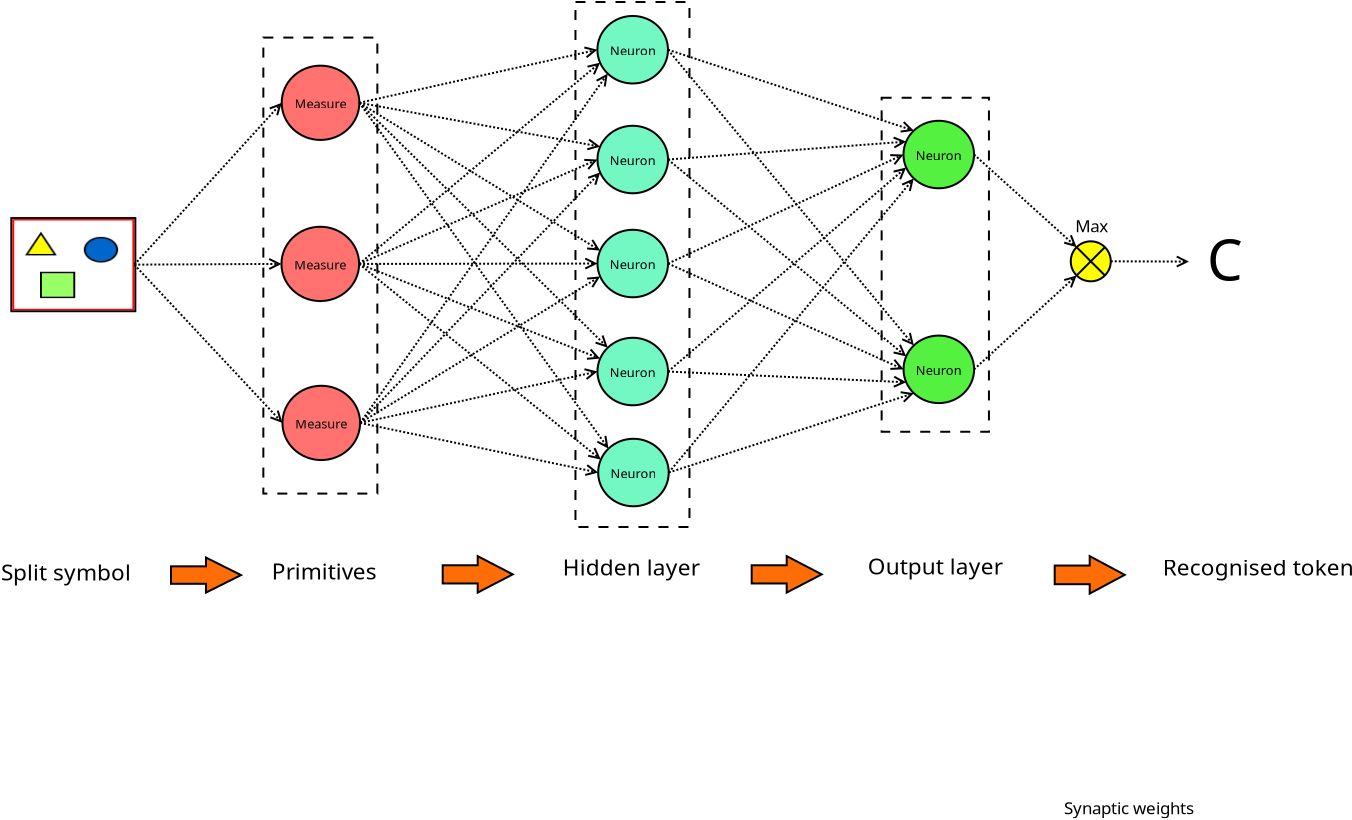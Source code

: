 <?xml version="1.0" encoding="UTF-8"?>
<dia:diagram xmlns:dia="http://www.lysator.liu.se/~alla/dia/">
  <dia:layer name="Arrière-plan" visible="true" active="true">
    <dia:object type="Flowchart - Ellipse" version="0" id="O0">
      <dia:attribute name="obj_pos">
        <dia:point val="27.232,2.71"/>
      </dia:attribute>
      <dia:attribute name="obj_bb">
        <dia:rectangle val="27.182,2.66;30.811,6.137"/>
      </dia:attribute>
      <dia:attribute name="elem_corner">
        <dia:point val="27.232,2.71"/>
      </dia:attribute>
      <dia:attribute name="elem_width">
        <dia:real val="3.529"/>
      </dia:attribute>
      <dia:attribute name="elem_height">
        <dia:real val="3.377"/>
      </dia:attribute>
      <dia:attribute name="border_width">
        <dia:real val="0.1"/>
      </dia:attribute>
      <dia:attribute name="inner_color">
        <dia:color val="#73f8c3"/>
      </dia:attribute>
      <dia:attribute name="show_background">
        <dia:boolean val="true"/>
      </dia:attribute>
      <dia:attribute name="padding">
        <dia:real val="0.354"/>
      </dia:attribute>
      <dia:attribute name="text">
        <dia:composite type="text">
          <dia:attribute name="string">
            <dia:string>#Neuron#</dia:string>
          </dia:attribute>
          <dia:attribute name="font">
            <dia:font family="sans" style="0" name="Helvetica"/>
          </dia:attribute>
          <dia:attribute name="height">
            <dia:real val="0.8"/>
          </dia:attribute>
          <dia:attribute name="pos">
            <dia:point val="28.997,4.593"/>
          </dia:attribute>
          <dia:attribute name="color">
            <dia:color val="#000000"/>
          </dia:attribute>
          <dia:attribute name="alignment">
            <dia:enum val="1"/>
          </dia:attribute>
        </dia:composite>
      </dia:attribute>
    </dia:object>
    <dia:object type="Flowchart - Ellipse" version="0" id="O1">
      <dia:attribute name="obj_pos">
        <dia:point val="11.447,5.194"/>
      </dia:attribute>
      <dia:attribute name="obj_bb">
        <dia:rectangle val="11.397,5.144;15.379,8.959"/>
      </dia:attribute>
      <dia:attribute name="elem_corner">
        <dia:point val="11.447,5.194"/>
      </dia:attribute>
      <dia:attribute name="elem_width">
        <dia:real val="3.882"/>
      </dia:attribute>
      <dia:attribute name="elem_height">
        <dia:real val="3.715"/>
      </dia:attribute>
      <dia:attribute name="border_width">
        <dia:real val="0.1"/>
      </dia:attribute>
      <dia:attribute name="inner_color">
        <dia:color val="#ff7270"/>
      </dia:attribute>
      <dia:attribute name="show_background">
        <dia:boolean val="true"/>
      </dia:attribute>
      <dia:attribute name="padding">
        <dia:real val="0.354"/>
      </dia:attribute>
      <dia:attribute name="text">
        <dia:composite type="text">
          <dia:attribute name="string">
            <dia:string>#Measure#</dia:string>
          </dia:attribute>
          <dia:attribute name="font">
            <dia:font family="sans" style="0" name="Helvetica"/>
          </dia:attribute>
          <dia:attribute name="height">
            <dia:real val="0.8"/>
          </dia:attribute>
          <dia:attribute name="pos">
            <dia:point val="13.388,7.247"/>
          </dia:attribute>
          <dia:attribute name="color">
            <dia:color val="#000000"/>
          </dia:attribute>
          <dia:attribute name="alignment">
            <dia:enum val="1"/>
          </dia:attribute>
        </dia:composite>
      </dia:attribute>
    </dia:object>
    <dia:object type="Flowchart - Ellipse" version="0" id="O2">
      <dia:attribute name="obj_pos">
        <dia:point val="27.235,8.2"/>
      </dia:attribute>
      <dia:attribute name="obj_bb">
        <dia:rectangle val="27.185,8.15;30.814,11.627"/>
      </dia:attribute>
      <dia:attribute name="elem_corner">
        <dia:point val="27.235,8.2"/>
      </dia:attribute>
      <dia:attribute name="elem_width">
        <dia:real val="3.529"/>
      </dia:attribute>
      <dia:attribute name="elem_height">
        <dia:real val="3.377"/>
      </dia:attribute>
      <dia:attribute name="border_width">
        <dia:real val="0.1"/>
      </dia:attribute>
      <dia:attribute name="inner_color">
        <dia:color val="#73f8c3"/>
      </dia:attribute>
      <dia:attribute name="show_background">
        <dia:boolean val="true"/>
      </dia:attribute>
      <dia:attribute name="padding">
        <dia:real val="0.354"/>
      </dia:attribute>
      <dia:attribute name="text">
        <dia:composite type="text">
          <dia:attribute name="string">
            <dia:string>#Neuron#</dia:string>
          </dia:attribute>
          <dia:attribute name="font">
            <dia:font family="sans" style="0" name="Helvetica"/>
          </dia:attribute>
          <dia:attribute name="height">
            <dia:real val="0.8"/>
          </dia:attribute>
          <dia:attribute name="pos">
            <dia:point val="28.999,10.084"/>
          </dia:attribute>
          <dia:attribute name="color">
            <dia:color val="#000000"/>
          </dia:attribute>
          <dia:attribute name="alignment">
            <dia:enum val="1"/>
          </dia:attribute>
        </dia:composite>
      </dia:attribute>
    </dia:object>
    <dia:object type="Flowchart - Ellipse" version="0" id="O3">
      <dia:attribute name="obj_pos">
        <dia:point val="27.27,23.85"/>
      </dia:attribute>
      <dia:attribute name="obj_bb">
        <dia:rectangle val="27.22,23.8;30.849,27.277"/>
      </dia:attribute>
      <dia:attribute name="elem_corner">
        <dia:point val="27.27,23.85"/>
      </dia:attribute>
      <dia:attribute name="elem_width">
        <dia:real val="3.529"/>
      </dia:attribute>
      <dia:attribute name="elem_height">
        <dia:real val="3.377"/>
      </dia:attribute>
      <dia:attribute name="border_width">
        <dia:real val="0.1"/>
      </dia:attribute>
      <dia:attribute name="inner_color">
        <dia:color val="#73f8c3"/>
      </dia:attribute>
      <dia:attribute name="show_background">
        <dia:boolean val="true"/>
      </dia:attribute>
      <dia:attribute name="padding">
        <dia:real val="0.354"/>
      </dia:attribute>
      <dia:attribute name="text">
        <dia:composite type="text">
          <dia:attribute name="string">
            <dia:string>#Neuron#</dia:string>
          </dia:attribute>
          <dia:attribute name="font">
            <dia:font family="sans" style="0" name="Helvetica"/>
          </dia:attribute>
          <dia:attribute name="height">
            <dia:real val="0.8"/>
          </dia:attribute>
          <dia:attribute name="pos">
            <dia:point val="29.034,25.734"/>
          </dia:attribute>
          <dia:attribute name="color">
            <dia:color val="#000000"/>
          </dia:attribute>
          <dia:attribute name="alignment">
            <dia:enum val="1"/>
          </dia:attribute>
        </dia:composite>
      </dia:attribute>
    </dia:object>
    <dia:object type="Flowchart - Ellipse" version="0" id="O4">
      <dia:attribute name="obj_pos">
        <dia:point val="11.485,21.2"/>
      </dia:attribute>
      <dia:attribute name="obj_bb">
        <dia:rectangle val="11.435,21.15;15.417,24.965"/>
      </dia:attribute>
      <dia:attribute name="elem_corner">
        <dia:point val="11.485,21.2"/>
      </dia:attribute>
      <dia:attribute name="elem_width">
        <dia:real val="3.882"/>
      </dia:attribute>
      <dia:attribute name="elem_height">
        <dia:real val="3.715"/>
      </dia:attribute>
      <dia:attribute name="border_width">
        <dia:real val="0.1"/>
      </dia:attribute>
      <dia:attribute name="inner_color">
        <dia:color val="#ff7270"/>
      </dia:attribute>
      <dia:attribute name="show_background">
        <dia:boolean val="true"/>
      </dia:attribute>
      <dia:attribute name="padding">
        <dia:real val="0.354"/>
      </dia:attribute>
      <dia:attribute name="text">
        <dia:composite type="text">
          <dia:attribute name="string">
            <dia:string>#Measure#</dia:string>
          </dia:attribute>
          <dia:attribute name="font">
            <dia:font family="sans" style="0" name="Helvetica"/>
          </dia:attribute>
          <dia:attribute name="height">
            <dia:real val="0.8"/>
          </dia:attribute>
          <dia:attribute name="pos">
            <dia:point val="13.426,23.253"/>
          </dia:attribute>
          <dia:attribute name="color">
            <dia:color val="#000000"/>
          </dia:attribute>
          <dia:attribute name="alignment">
            <dia:enum val="1"/>
          </dia:attribute>
        </dia:composite>
      </dia:attribute>
    </dia:object>
    <dia:object type="Flowchart - Ellipse" version="0" id="O5">
      <dia:attribute name="obj_pos">
        <dia:point val="27.235,13.4"/>
      </dia:attribute>
      <dia:attribute name="obj_bb">
        <dia:rectangle val="27.185,13.35;30.814,16.827"/>
      </dia:attribute>
      <dia:attribute name="elem_corner">
        <dia:point val="27.235,13.4"/>
      </dia:attribute>
      <dia:attribute name="elem_width">
        <dia:real val="3.529"/>
      </dia:attribute>
      <dia:attribute name="elem_height">
        <dia:real val="3.377"/>
      </dia:attribute>
      <dia:attribute name="border_width">
        <dia:real val="0.1"/>
      </dia:attribute>
      <dia:attribute name="inner_color">
        <dia:color val="#73f8c3"/>
      </dia:attribute>
      <dia:attribute name="show_background">
        <dia:boolean val="true"/>
      </dia:attribute>
      <dia:attribute name="padding">
        <dia:real val="0.354"/>
      </dia:attribute>
      <dia:attribute name="text">
        <dia:composite type="text">
          <dia:attribute name="string">
            <dia:string>#Neuron#</dia:string>
          </dia:attribute>
          <dia:attribute name="font">
            <dia:font family="sans" style="0" name="Helvetica"/>
          </dia:attribute>
          <dia:attribute name="height">
            <dia:real val="0.8"/>
          </dia:attribute>
          <dia:attribute name="pos">
            <dia:point val="28.999,15.284"/>
          </dia:attribute>
          <dia:attribute name="color">
            <dia:color val="#000000"/>
          </dia:attribute>
          <dia:attribute name="alignment">
            <dia:enum val="1"/>
          </dia:attribute>
        </dia:composite>
      </dia:attribute>
    </dia:object>
    <dia:object type="Flowchart - Ellipse" version="0" id="O6">
      <dia:attribute name="obj_pos">
        <dia:point val="27.235,18.8"/>
      </dia:attribute>
      <dia:attribute name="obj_bb">
        <dia:rectangle val="27.185,18.75;30.814,22.227"/>
      </dia:attribute>
      <dia:attribute name="elem_corner">
        <dia:point val="27.235,18.8"/>
      </dia:attribute>
      <dia:attribute name="elem_width">
        <dia:real val="3.529"/>
      </dia:attribute>
      <dia:attribute name="elem_height">
        <dia:real val="3.377"/>
      </dia:attribute>
      <dia:attribute name="border_width">
        <dia:real val="0.1"/>
      </dia:attribute>
      <dia:attribute name="inner_color">
        <dia:color val="#73f8c3"/>
      </dia:attribute>
      <dia:attribute name="show_background">
        <dia:boolean val="true"/>
      </dia:attribute>
      <dia:attribute name="padding">
        <dia:real val="0.354"/>
      </dia:attribute>
      <dia:attribute name="text">
        <dia:composite type="text">
          <dia:attribute name="string">
            <dia:string>#Neuron#</dia:string>
          </dia:attribute>
          <dia:attribute name="font">
            <dia:font family="sans" style="0" name="Helvetica"/>
          </dia:attribute>
          <dia:attribute name="height">
            <dia:real val="0.8"/>
          </dia:attribute>
          <dia:attribute name="pos">
            <dia:point val="28.999,20.684"/>
          </dia:attribute>
          <dia:attribute name="color">
            <dia:color val="#000000"/>
          </dia:attribute>
          <dia:attribute name="alignment">
            <dia:enum val="1"/>
          </dia:attribute>
        </dia:composite>
      </dia:attribute>
    </dia:object>
    <dia:object type="Flowchart - Ellipse" version="0" id="O7">
      <dia:attribute name="obj_pos">
        <dia:point val="11.435,13.25"/>
      </dia:attribute>
      <dia:attribute name="obj_bb">
        <dia:rectangle val="11.385,13.2;15.367,17.015"/>
      </dia:attribute>
      <dia:attribute name="elem_corner">
        <dia:point val="11.435,13.25"/>
      </dia:attribute>
      <dia:attribute name="elem_width">
        <dia:real val="3.882"/>
      </dia:attribute>
      <dia:attribute name="elem_height">
        <dia:real val="3.715"/>
      </dia:attribute>
      <dia:attribute name="border_width">
        <dia:real val="0.1"/>
      </dia:attribute>
      <dia:attribute name="inner_color">
        <dia:color val="#ff7270"/>
      </dia:attribute>
      <dia:attribute name="show_background">
        <dia:boolean val="true"/>
      </dia:attribute>
      <dia:attribute name="padding">
        <dia:real val="0.354"/>
      </dia:attribute>
      <dia:attribute name="text">
        <dia:composite type="text">
          <dia:attribute name="string">
            <dia:string>#Measure#</dia:string>
          </dia:attribute>
          <dia:attribute name="font">
            <dia:font family="sans" style="0" name="Helvetica"/>
          </dia:attribute>
          <dia:attribute name="height">
            <dia:real val="0.8"/>
          </dia:attribute>
          <dia:attribute name="pos">
            <dia:point val="13.376,15.303"/>
          </dia:attribute>
          <dia:attribute name="color">
            <dia:color val="#000000"/>
          </dia:attribute>
          <dia:attribute name="alignment">
            <dia:enum val="1"/>
          </dia:attribute>
        </dia:composite>
      </dia:attribute>
    </dia:object>
    <dia:object type="Flowchart - Ellipse" version="0" id="O8">
      <dia:attribute name="obj_pos">
        <dia:point val="42.535,7.95"/>
      </dia:attribute>
      <dia:attribute name="obj_bb">
        <dia:rectangle val="42.485,7.9;46.114,11.377"/>
      </dia:attribute>
      <dia:attribute name="elem_corner">
        <dia:point val="42.535,7.95"/>
      </dia:attribute>
      <dia:attribute name="elem_width">
        <dia:real val="3.529"/>
      </dia:attribute>
      <dia:attribute name="elem_height">
        <dia:real val="3.377"/>
      </dia:attribute>
      <dia:attribute name="border_width">
        <dia:real val="0.1"/>
      </dia:attribute>
      <dia:attribute name="inner_color">
        <dia:color val="#54f140"/>
      </dia:attribute>
      <dia:attribute name="show_background">
        <dia:boolean val="true"/>
      </dia:attribute>
      <dia:attribute name="padding">
        <dia:real val="0.354"/>
      </dia:attribute>
      <dia:attribute name="text">
        <dia:composite type="text">
          <dia:attribute name="string">
            <dia:string>#Neuron#</dia:string>
          </dia:attribute>
          <dia:attribute name="font">
            <dia:font family="sans" style="0" name="Helvetica"/>
          </dia:attribute>
          <dia:attribute name="height">
            <dia:real val="0.8"/>
          </dia:attribute>
          <dia:attribute name="pos">
            <dia:point val="44.299,9.834"/>
          </dia:attribute>
          <dia:attribute name="color">
            <dia:color val="#000000"/>
          </dia:attribute>
          <dia:attribute name="alignment">
            <dia:enum val="1"/>
          </dia:attribute>
        </dia:composite>
      </dia:attribute>
    </dia:object>
    <dia:object type="Flowchart - Ellipse" version="0" id="O9">
      <dia:attribute name="obj_pos">
        <dia:point val="42.538,18.69"/>
      </dia:attribute>
      <dia:attribute name="obj_bb">
        <dia:rectangle val="42.488,18.64;46.117,22.117"/>
      </dia:attribute>
      <dia:attribute name="elem_corner">
        <dia:point val="42.538,18.69"/>
      </dia:attribute>
      <dia:attribute name="elem_width">
        <dia:real val="3.529"/>
      </dia:attribute>
      <dia:attribute name="elem_height">
        <dia:real val="3.377"/>
      </dia:attribute>
      <dia:attribute name="border_width">
        <dia:real val="0.1"/>
      </dia:attribute>
      <dia:attribute name="inner_color">
        <dia:color val="#54f140"/>
      </dia:attribute>
      <dia:attribute name="show_background">
        <dia:boolean val="true"/>
      </dia:attribute>
      <dia:attribute name="padding">
        <dia:real val="0.354"/>
      </dia:attribute>
      <dia:attribute name="text">
        <dia:composite type="text">
          <dia:attribute name="string">
            <dia:string>#Neuron#</dia:string>
          </dia:attribute>
          <dia:attribute name="font">
            <dia:font family="sans" style="0" name="Helvetica"/>
          </dia:attribute>
          <dia:attribute name="height">
            <dia:real val="0.8"/>
          </dia:attribute>
          <dia:attribute name="pos">
            <dia:point val="44.302,20.574"/>
          </dia:attribute>
          <dia:attribute name="color">
            <dia:color val="#000000"/>
          </dia:attribute>
          <dia:attribute name="alignment">
            <dia:enum val="1"/>
          </dia:attribute>
        </dia:composite>
      </dia:attribute>
    </dia:object>
    <dia:object type="Standard - Box" version="0" id="O10">
      <dia:attribute name="obj_pos">
        <dia:point val="10.529,3.791"/>
      </dia:attribute>
      <dia:attribute name="obj_bb">
        <dia:rectangle val="10.479,3.741;16.279,26.641"/>
      </dia:attribute>
      <dia:attribute name="elem_corner">
        <dia:point val="10.529,3.791"/>
      </dia:attribute>
      <dia:attribute name="elem_width">
        <dia:real val="5.7"/>
      </dia:attribute>
      <dia:attribute name="elem_height">
        <dia:real val="22.8"/>
      </dia:attribute>
      <dia:attribute name="border_width">
        <dia:real val="0.1"/>
      </dia:attribute>
      <dia:attribute name="show_background">
        <dia:boolean val="false"/>
      </dia:attribute>
      <dia:attribute name="line_style">
        <dia:enum val="1"/>
      </dia:attribute>
      <dia:attribute name="dashlength">
        <dia:real val="0.5"/>
      </dia:attribute>
    </dia:object>
    <dia:object type="Standard - Box" version="0" id="O11">
      <dia:attribute name="obj_pos">
        <dia:point val="26.135,2.012"/>
      </dia:attribute>
      <dia:attribute name="obj_bb">
        <dia:rectangle val="26.085,1.962;31.885,28.312"/>
      </dia:attribute>
      <dia:attribute name="elem_corner">
        <dia:point val="26.135,2.012"/>
      </dia:attribute>
      <dia:attribute name="elem_width">
        <dia:real val="5.7"/>
      </dia:attribute>
      <dia:attribute name="elem_height">
        <dia:real val="26.25"/>
      </dia:attribute>
      <dia:attribute name="border_width">
        <dia:real val="0.1"/>
      </dia:attribute>
      <dia:attribute name="show_background">
        <dia:boolean val="false"/>
      </dia:attribute>
      <dia:attribute name="line_style">
        <dia:enum val="1"/>
      </dia:attribute>
      <dia:attribute name="dashlength">
        <dia:real val="0.5"/>
      </dia:attribute>
    </dia:object>
    <dia:object type="Standard - Box" version="0" id="O12">
      <dia:attribute name="obj_pos">
        <dia:point val="41.444,6.8"/>
      </dia:attribute>
      <dia:attribute name="obj_bb">
        <dia:rectangle val="41.394,6.75;46.859,23.55"/>
      </dia:attribute>
      <dia:attribute name="elem_corner">
        <dia:point val="41.444,6.8"/>
      </dia:attribute>
      <dia:attribute name="elem_width">
        <dia:real val="5.365"/>
      </dia:attribute>
      <dia:attribute name="elem_height">
        <dia:real val="16.7"/>
      </dia:attribute>
      <dia:attribute name="border_width">
        <dia:real val="0.1"/>
      </dia:attribute>
      <dia:attribute name="show_background">
        <dia:boolean val="false"/>
      </dia:attribute>
      <dia:attribute name="line_style">
        <dia:enum val="1"/>
      </dia:attribute>
      <dia:attribute name="dashlength">
        <dia:real val="0.5"/>
      </dia:attribute>
    </dia:object>
    <dia:object type="Standard - Image" version="0" id="O13">
      <dia:attribute name="obj_pos">
        <dia:point val="-2.021,12.866"/>
      </dia:attribute>
      <dia:attribute name="obj_bb">
        <dia:rectangle val="-2.071,12.816;4.129,17.473"/>
      </dia:attribute>
      <dia:attribute name="elem_corner">
        <dia:point val="-2.021,12.866"/>
      </dia:attribute>
      <dia:attribute name="elem_width">
        <dia:real val="6.1"/>
      </dia:attribute>
      <dia:attribute name="elem_height">
        <dia:real val="4.557"/>
      </dia:attribute>
      <dia:attribute name="draw_border">
        <dia:boolean val="true"/>
      </dia:attribute>
      <dia:attribute name="keep_aspect">
        <dia:boolean val="true"/>
      </dia:attribute>
      <dia:attribute name="file">
        <dia:string>#/home/merlet/Travail/Programmation/Projets Ensimag/GeneTeX/documentation/c_binar.png#</dia:string>
      </dia:attribute>
    </dia:object>
    <dia:object type="Standard - Line" version="0" id="O14">
      <dia:attribute name="obj_pos">
        <dia:point val="4.079,15.144"/>
      </dia:attribute>
      <dia:attribute name="obj_bb">
        <dia:rectangle val="4.009,6.969;11.523,15.215"/>
      </dia:attribute>
      <dia:attribute name="conn_endpoints">
        <dia:point val="4.079,15.144"/>
        <dia:point val="11.447,7.052"/>
      </dia:attribute>
      <dia:attribute name="numcp">
        <dia:int val="1"/>
      </dia:attribute>
      <dia:attribute name="line_style">
        <dia:enum val="4"/>
      </dia:attribute>
      <dia:attribute name="end_arrow">
        <dia:enum val="1"/>
      </dia:attribute>
      <dia:attribute name="end_arrow_length">
        <dia:real val="0.5"/>
      </dia:attribute>
      <dia:attribute name="end_arrow_width">
        <dia:real val="0.5"/>
      </dia:attribute>
      <dia:connections>
        <dia:connection handle="0" to="O13" connection="4"/>
        <dia:connection handle="1" to="O1" connection="8"/>
      </dia:connections>
    </dia:object>
    <dia:object type="Standard - Line" version="0" id="O15">
      <dia:attribute name="obj_pos">
        <dia:point val="4.079,15.144"/>
      </dia:attribute>
      <dia:attribute name="obj_bb">
        <dia:rectangle val="4.029,14.78;11.547,15.441"/>
      </dia:attribute>
      <dia:attribute name="conn_endpoints">
        <dia:point val="4.079,15.144"/>
        <dia:point val="11.435,15.108"/>
      </dia:attribute>
      <dia:attribute name="numcp">
        <dia:int val="1"/>
      </dia:attribute>
      <dia:attribute name="line_style">
        <dia:enum val="4"/>
      </dia:attribute>
      <dia:attribute name="end_arrow">
        <dia:enum val="1"/>
      </dia:attribute>
      <dia:attribute name="end_arrow_length">
        <dia:real val="0.5"/>
      </dia:attribute>
      <dia:attribute name="end_arrow_width">
        <dia:real val="0.5"/>
      </dia:attribute>
      <dia:connections>
        <dia:connection handle="0" to="O13" connection="4"/>
        <dia:connection handle="1" to="O7" connection="8"/>
      </dia:connections>
    </dia:object>
    <dia:object type="Standard - Line" version="0" id="O16">
      <dia:attribute name="obj_pos">
        <dia:point val="4.079,15.144"/>
      </dia:attribute>
      <dia:attribute name="obj_bb">
        <dia:rectangle val="4.009,15.074;11.561,23.139"/>
      </dia:attribute>
      <dia:attribute name="conn_endpoints">
        <dia:point val="4.079,15.144"/>
        <dia:point val="11.485,23.058"/>
      </dia:attribute>
      <dia:attribute name="numcp">
        <dia:int val="1"/>
      </dia:attribute>
      <dia:attribute name="line_style">
        <dia:enum val="4"/>
      </dia:attribute>
      <dia:attribute name="end_arrow">
        <dia:enum val="1"/>
      </dia:attribute>
      <dia:attribute name="end_arrow_length">
        <dia:real val="0.5"/>
      </dia:attribute>
      <dia:attribute name="end_arrow_width">
        <dia:real val="0.5"/>
      </dia:attribute>
      <dia:connections>
        <dia:connection handle="0" to="O13" connection="4"/>
        <dia:connection handle="1" to="O4" connection="8"/>
      </dia:connections>
    </dia:object>
    <dia:object type="Standard - Line" version="0" id="O17">
      <dia:attribute name="obj_pos">
        <dia:point val="15.329,7.052"/>
      </dia:attribute>
      <dia:attribute name="obj_bb">
        <dia:rectangle val="15.27,4.195;27.341,7.111"/>
      </dia:attribute>
      <dia:attribute name="conn_endpoints">
        <dia:point val="15.329,7.052"/>
        <dia:point val="27.232,4.398"/>
      </dia:attribute>
      <dia:attribute name="numcp">
        <dia:int val="1"/>
      </dia:attribute>
      <dia:attribute name="line_style">
        <dia:enum val="4"/>
      </dia:attribute>
      <dia:attribute name="end_arrow">
        <dia:enum val="1"/>
      </dia:attribute>
      <dia:attribute name="end_arrow_length">
        <dia:real val="0.5"/>
      </dia:attribute>
      <dia:attribute name="end_arrow_width">
        <dia:real val="0.5"/>
      </dia:attribute>
      <dia:connections>
        <dia:connection handle="0" to="O1" connection="0"/>
        <dia:connection handle="1" to="O0" connection="8"/>
      </dia:connections>
    </dia:object>
    <dia:object type="Standard - Line" version="0" id="O18">
      <dia:attribute name="obj_pos">
        <dia:point val="15.329,7.052"/>
      </dia:attribute>
      <dia:attribute name="obj_bb">
        <dia:rectangle val="15.271,6.994;27.479,9.47"/>
      </dia:attribute>
      <dia:attribute name="conn_endpoints">
        <dia:point val="15.329,7.052"/>
        <dia:point val="27.369,9.242"/>
      </dia:attribute>
      <dia:attribute name="numcp">
        <dia:int val="1"/>
      </dia:attribute>
      <dia:attribute name="line_style">
        <dia:enum val="4"/>
      </dia:attribute>
      <dia:attribute name="end_arrow">
        <dia:enum val="1"/>
      </dia:attribute>
      <dia:attribute name="end_arrow_length">
        <dia:real val="0.5"/>
      </dia:attribute>
      <dia:attribute name="end_arrow_width">
        <dia:real val="0.5"/>
      </dia:attribute>
      <dia:connections>
        <dia:connection handle="0" to="O1" connection="0"/>
        <dia:connection handle="1" to="O2" connection="7"/>
      </dia:connections>
    </dia:object>
    <dia:object type="Standard - Line" version="0" id="O19">
      <dia:attribute name="obj_pos">
        <dia:point val="15.317,15.108"/>
      </dia:attribute>
      <dia:attribute name="obj_bb">
        <dia:rectangle val="15.267,14.759;27.347,15.42"/>
      </dia:attribute>
      <dia:attribute name="conn_endpoints">
        <dia:point val="15.317,15.108"/>
        <dia:point val="27.235,15.089"/>
      </dia:attribute>
      <dia:attribute name="numcp">
        <dia:int val="1"/>
      </dia:attribute>
      <dia:attribute name="line_style">
        <dia:enum val="4"/>
      </dia:attribute>
      <dia:attribute name="end_arrow">
        <dia:enum val="1"/>
      </dia:attribute>
      <dia:attribute name="end_arrow_length">
        <dia:real val="0.5"/>
      </dia:attribute>
      <dia:attribute name="end_arrow_width">
        <dia:real val="0.5"/>
      </dia:attribute>
      <dia:connections>
        <dia:connection handle="0" to="O7" connection="0"/>
        <dia:connection handle="1" to="O5" connection="8"/>
      </dia:connections>
    </dia:object>
    <dia:object type="Standard - Line" version="0" id="O20">
      <dia:attribute name="obj_pos">
        <dia:point val="15.317,15.108"/>
      </dia:attribute>
      <dia:attribute name="obj_bb">
        <dia:rectangle val="15.252,15.043;27.473,19.957"/>
      </dia:attribute>
      <dia:attribute name="conn_endpoints">
        <dia:point val="15.317,15.108"/>
        <dia:point val="27.369,19.842"/>
      </dia:attribute>
      <dia:attribute name="numcp">
        <dia:int val="1"/>
      </dia:attribute>
      <dia:attribute name="line_style">
        <dia:enum val="4"/>
      </dia:attribute>
      <dia:attribute name="end_arrow">
        <dia:enum val="1"/>
      </dia:attribute>
      <dia:attribute name="end_arrow_length">
        <dia:real val="0.5"/>
      </dia:attribute>
      <dia:attribute name="end_arrow_width">
        <dia:real val="0.5"/>
      </dia:attribute>
      <dia:connections>
        <dia:connection handle="0" to="O7" connection="0"/>
        <dia:connection handle="1" to="O6" connection="7"/>
      </dia:connections>
    </dia:object>
    <dia:object type="Standard - Line" version="0" id="O21">
      <dia:attribute name="obj_pos">
        <dia:point val="15.329,7.052"/>
      </dia:attribute>
      <dia:attribute name="obj_bb">
        <dia:rectangle val="15.261,6.983;27.465,14.511"/>
      </dia:attribute>
      <dia:attribute name="conn_endpoints">
        <dia:point val="15.329,7.052"/>
        <dia:point val="27.369,14.442"/>
      </dia:attribute>
      <dia:attribute name="numcp">
        <dia:int val="1"/>
      </dia:attribute>
      <dia:attribute name="line_style">
        <dia:enum val="4"/>
      </dia:attribute>
      <dia:attribute name="end_arrow">
        <dia:enum val="1"/>
      </dia:attribute>
      <dia:attribute name="end_arrow_length">
        <dia:real val="0.5"/>
      </dia:attribute>
      <dia:attribute name="end_arrow_width">
        <dia:real val="0.5"/>
      </dia:attribute>
      <dia:connections>
        <dia:connection handle="0" to="O1" connection="0"/>
        <dia:connection handle="1" to="O5" connection="7"/>
      </dia:connections>
    </dia:object>
    <dia:object type="Standard - Line" version="0" id="O22">
      <dia:attribute name="obj_pos">
        <dia:point val="15.329,7.052"/>
      </dia:attribute>
      <dia:attribute name="obj_bb">
        <dia:rectangle val="15.259,6.981;27.831,19.373"/>
      </dia:attribute>
      <dia:attribute name="conn_endpoints">
        <dia:point val="15.329,7.052"/>
        <dia:point val="27.752,19.295"/>
      </dia:attribute>
      <dia:attribute name="numcp">
        <dia:int val="1"/>
      </dia:attribute>
      <dia:attribute name="line_style">
        <dia:enum val="4"/>
      </dia:attribute>
      <dia:attribute name="end_arrow">
        <dia:enum val="1"/>
      </dia:attribute>
      <dia:attribute name="end_arrow_length">
        <dia:real val="0.5"/>
      </dia:attribute>
      <dia:attribute name="end_arrow_width">
        <dia:real val="0.5"/>
      </dia:attribute>
      <dia:connections>
        <dia:connection handle="0" to="O1" connection="0"/>
        <dia:connection handle="1" to="O6" connection="6"/>
      </dia:connections>
    </dia:object>
    <dia:object type="Standard - Line" version="0" id="O23">
      <dia:attribute name="obj_pos">
        <dia:point val="15.329,7.052"/>
      </dia:attribute>
      <dia:attribute name="obj_bb">
        <dia:rectangle val="15.26,6.982;27.857,24.435"/>
      </dia:attribute>
      <dia:attribute name="conn_endpoints">
        <dia:point val="15.329,7.052"/>
        <dia:point val="27.787,24.345"/>
      </dia:attribute>
      <dia:attribute name="numcp">
        <dia:int val="1"/>
      </dia:attribute>
      <dia:attribute name="line_style">
        <dia:enum val="4"/>
      </dia:attribute>
      <dia:attribute name="end_arrow">
        <dia:enum val="1"/>
      </dia:attribute>
      <dia:attribute name="end_arrow_length">
        <dia:real val="0.5"/>
      </dia:attribute>
      <dia:attribute name="end_arrow_width">
        <dia:real val="0.5"/>
      </dia:attribute>
      <dia:connections>
        <dia:connection handle="0" to="O1" connection="0"/>
        <dia:connection handle="1" to="O3" connection="6"/>
      </dia:connections>
    </dia:object>
    <dia:object type="Standard - Line" version="0" id="O24">
      <dia:attribute name="obj_pos">
        <dia:point val="15.317,15.108"/>
      </dia:attribute>
      <dia:attribute name="obj_bb">
        <dia:rectangle val="15.247,4.973;27.452,15.178"/>
      </dia:attribute>
      <dia:attribute name="conn_endpoints">
        <dia:point val="15.317,15.108"/>
        <dia:point val="27.367,5.045"/>
      </dia:attribute>
      <dia:attribute name="numcp">
        <dia:int val="1"/>
      </dia:attribute>
      <dia:attribute name="line_style">
        <dia:enum val="4"/>
      </dia:attribute>
      <dia:attribute name="end_arrow">
        <dia:enum val="1"/>
      </dia:attribute>
      <dia:attribute name="end_arrow_length">
        <dia:real val="0.5"/>
      </dia:attribute>
      <dia:attribute name="end_arrow_width">
        <dia:real val="0.5"/>
      </dia:attribute>
      <dia:connections>
        <dia:connection handle="0" to="O7" connection="0"/>
        <dia:connection handle="1" to="O0" connection="9"/>
      </dia:connections>
    </dia:object>
    <dia:object type="Standard - Line" version="0" id="O25">
      <dia:attribute name="obj_pos">
        <dia:point val="15.317,15.108"/>
      </dia:attribute>
      <dia:attribute name="obj_bb">
        <dia:rectangle val="15.251,9.794;27.337,15.174"/>
      </dia:attribute>
      <dia:attribute name="conn_endpoints">
        <dia:point val="15.317,15.108"/>
        <dia:point val="27.235,9.889"/>
      </dia:attribute>
      <dia:attribute name="numcp">
        <dia:int val="1"/>
      </dia:attribute>
      <dia:attribute name="line_style">
        <dia:enum val="4"/>
      </dia:attribute>
      <dia:attribute name="end_arrow">
        <dia:enum val="1"/>
      </dia:attribute>
      <dia:attribute name="end_arrow_length">
        <dia:real val="0.5"/>
      </dia:attribute>
      <dia:attribute name="end_arrow_width">
        <dia:real val="0.5"/>
      </dia:attribute>
      <dia:connections>
        <dia:connection handle="0" to="O7" connection="0"/>
        <dia:connection handle="1" to="O2" connection="8"/>
      </dia:connections>
    </dia:object>
    <dia:object type="Standard - Line" version="0" id="O26">
      <dia:attribute name="obj_pos">
        <dia:point val="15.317,15.108"/>
      </dia:attribute>
      <dia:attribute name="obj_bb">
        <dia:rectangle val="15.247,15.037;27.491,24.963"/>
      </dia:attribute>
      <dia:attribute name="conn_endpoints">
        <dia:point val="15.317,15.108"/>
        <dia:point val="27.404,24.892"/>
      </dia:attribute>
      <dia:attribute name="numcp">
        <dia:int val="1"/>
      </dia:attribute>
      <dia:attribute name="line_style">
        <dia:enum val="4"/>
      </dia:attribute>
      <dia:attribute name="end_arrow">
        <dia:enum val="1"/>
      </dia:attribute>
      <dia:attribute name="end_arrow_length">
        <dia:real val="0.5"/>
      </dia:attribute>
      <dia:attribute name="end_arrow_width">
        <dia:real val="0.5"/>
      </dia:attribute>
      <dia:connections>
        <dia:connection handle="0" to="O7" connection="0"/>
        <dia:connection handle="1" to="O3" connection="7"/>
      </dia:connections>
    </dia:object>
    <dia:object type="Standard - Line" version="0" id="O27">
      <dia:attribute name="obj_pos">
        <dia:point val="15.367,23.058"/>
      </dia:attribute>
      <dia:attribute name="obj_bb">
        <dia:rectangle val="15.308,22.999;27.38,25.75"/>
      </dia:attribute>
      <dia:attribute name="conn_endpoints">
        <dia:point val="15.367,23.058"/>
        <dia:point val="27.27,25.539"/>
      </dia:attribute>
      <dia:attribute name="numcp">
        <dia:int val="1"/>
      </dia:attribute>
      <dia:attribute name="line_style">
        <dia:enum val="4"/>
      </dia:attribute>
      <dia:attribute name="end_arrow">
        <dia:enum val="1"/>
      </dia:attribute>
      <dia:attribute name="end_arrow_length">
        <dia:real val="0.5"/>
      </dia:attribute>
      <dia:attribute name="end_arrow_width">
        <dia:real val="0.5"/>
      </dia:attribute>
      <dia:connections>
        <dia:connection handle="0" to="O4" connection="0"/>
        <dia:connection handle="1" to="O3" connection="8"/>
      </dia:connections>
    </dia:object>
    <dia:object type="Standard - Line" version="0" id="O28">
      <dia:attribute name="obj_pos">
        <dia:point val="15.367,23.058"/>
      </dia:attribute>
      <dia:attribute name="obj_bb">
        <dia:rectangle val="15.297,5.501;27.819,23.127"/>
      </dia:attribute>
      <dia:attribute name="conn_endpoints">
        <dia:point val="15.367,23.058"/>
        <dia:point val="27.749,5.592"/>
      </dia:attribute>
      <dia:attribute name="numcp">
        <dia:int val="1"/>
      </dia:attribute>
      <dia:attribute name="line_style">
        <dia:enum val="4"/>
      </dia:attribute>
      <dia:attribute name="end_arrow">
        <dia:enum val="1"/>
      </dia:attribute>
      <dia:attribute name="end_arrow_length">
        <dia:real val="0.5"/>
      </dia:attribute>
      <dia:attribute name="end_arrow_width">
        <dia:real val="0.5"/>
      </dia:attribute>
      <dia:connections>
        <dia:connection handle="0" to="O4" connection="0"/>
        <dia:connection handle="1" to="O0" connection="10"/>
      </dia:connections>
    </dia:object>
    <dia:object type="Standard - Line" version="0" id="O29">
      <dia:attribute name="obj_pos">
        <dia:point val="15.367,23.058"/>
      </dia:attribute>
      <dia:attribute name="obj_bb">
        <dia:rectangle val="15.296,10.454;27.447,23.128"/>
      </dia:attribute>
      <dia:attribute name="conn_endpoints">
        <dia:point val="15.367,23.058"/>
        <dia:point val="27.369,10.535"/>
      </dia:attribute>
      <dia:attribute name="numcp">
        <dia:int val="1"/>
      </dia:attribute>
      <dia:attribute name="line_style">
        <dia:enum val="4"/>
      </dia:attribute>
      <dia:attribute name="end_arrow">
        <dia:enum val="1"/>
      </dia:attribute>
      <dia:attribute name="end_arrow_length">
        <dia:real val="0.5"/>
      </dia:attribute>
      <dia:attribute name="end_arrow_width">
        <dia:real val="0.5"/>
      </dia:attribute>
      <dia:connections>
        <dia:connection handle="0" to="O4" connection="0"/>
        <dia:connection handle="1" to="O2" connection="9"/>
      </dia:connections>
    </dia:object>
    <dia:object type="Standard - Line" version="0" id="O30">
      <dia:attribute name="obj_pos">
        <dia:point val="15.367,23.058"/>
      </dia:attribute>
      <dia:attribute name="obj_bb">
        <dia:rectangle val="15.298,15.666;27.465,23.126"/>
      </dia:attribute>
      <dia:attribute name="conn_endpoints">
        <dia:point val="15.367,23.058"/>
        <dia:point val="27.369,15.735"/>
      </dia:attribute>
      <dia:attribute name="numcp">
        <dia:int val="1"/>
      </dia:attribute>
      <dia:attribute name="line_style">
        <dia:enum val="4"/>
      </dia:attribute>
      <dia:attribute name="end_arrow">
        <dia:enum val="1"/>
      </dia:attribute>
      <dia:attribute name="end_arrow_length">
        <dia:real val="0.5"/>
      </dia:attribute>
      <dia:attribute name="end_arrow_width">
        <dia:real val="0.5"/>
      </dia:attribute>
      <dia:connections>
        <dia:connection handle="0" to="O4" connection="0"/>
        <dia:connection handle="1" to="O5" connection="9"/>
      </dia:connections>
    </dia:object>
    <dia:object type="Standard - Line" version="0" id="O31">
      <dia:attribute name="obj_pos">
        <dia:point val="15.367,23.058"/>
      </dia:attribute>
      <dia:attribute name="obj_bb">
        <dia:rectangle val="15.308,20.282;27.344,23.117"/>
      </dia:attribute>
      <dia:attribute name="conn_endpoints">
        <dia:point val="15.367,23.058"/>
        <dia:point val="27.235,20.489"/>
      </dia:attribute>
      <dia:attribute name="numcp">
        <dia:int val="1"/>
      </dia:attribute>
      <dia:attribute name="line_style">
        <dia:enum val="4"/>
      </dia:attribute>
      <dia:attribute name="end_arrow">
        <dia:enum val="1"/>
      </dia:attribute>
      <dia:attribute name="end_arrow_length">
        <dia:real val="0.5"/>
      </dia:attribute>
      <dia:attribute name="end_arrow_width">
        <dia:real val="0.5"/>
      </dia:attribute>
      <dia:connections>
        <dia:connection handle="0" to="O4" connection="0"/>
        <dia:connection handle="1" to="O6" connection="8"/>
      </dia:connections>
    </dia:object>
    <dia:object type="Standard - Line" version="0" id="O32">
      <dia:attribute name="obj_pos">
        <dia:point val="30.761,4.398"/>
      </dia:attribute>
      <dia:attribute name="obj_bb">
        <dia:rectangle val="30.698,4.335;43.158,8.589"/>
      </dia:attribute>
      <dia:attribute name="conn_endpoints">
        <dia:point val="30.761,4.398"/>
        <dia:point val="43.052,8.445"/>
      </dia:attribute>
      <dia:attribute name="numcp">
        <dia:int val="1"/>
      </dia:attribute>
      <dia:attribute name="line_style">
        <dia:enum val="4"/>
      </dia:attribute>
      <dia:attribute name="end_arrow">
        <dia:enum val="1"/>
      </dia:attribute>
      <dia:attribute name="end_arrow_length">
        <dia:real val="0.5"/>
      </dia:attribute>
      <dia:attribute name="end_arrow_width">
        <dia:real val="0.5"/>
      </dia:attribute>
      <dia:connections>
        <dia:connection handle="0" to="O0" connection="0"/>
        <dia:connection handle="1" to="O8" connection="6"/>
      </dia:connections>
    </dia:object>
    <dia:object type="Standard - Line" version="0" id="O33">
      <dia:attribute name="obj_pos">
        <dia:point val="30.764,9.889"/>
      </dia:attribute>
      <dia:attribute name="obj_bb">
        <dia:rectangle val="30.71,8.704;42.781,9.942"/>
      </dia:attribute>
      <dia:attribute name="conn_endpoints">
        <dia:point val="30.764,9.889"/>
        <dia:point val="42.669,8.992"/>
      </dia:attribute>
      <dia:attribute name="numcp">
        <dia:int val="1"/>
      </dia:attribute>
      <dia:attribute name="line_style">
        <dia:enum val="4"/>
      </dia:attribute>
      <dia:attribute name="end_arrow">
        <dia:enum val="1"/>
      </dia:attribute>
      <dia:attribute name="end_arrow_length">
        <dia:real val="0.5"/>
      </dia:attribute>
      <dia:attribute name="end_arrow_width">
        <dia:real val="0.5"/>
      </dia:attribute>
      <dia:connections>
        <dia:connection handle="0" to="O2" connection="0"/>
        <dia:connection handle="1" to="O8" connection="7"/>
      </dia:connections>
    </dia:object>
    <dia:object type="Standard - Line" version="0" id="O34">
      <dia:attribute name="obj_pos">
        <dia:point val="30.764,15.089"/>
      </dia:attribute>
      <dia:attribute name="obj_bb">
        <dia:rectangle val="30.697,9.555;42.636,15.155"/>
      </dia:attribute>
      <dia:attribute name="conn_endpoints">
        <dia:point val="30.764,15.089"/>
        <dia:point val="42.535,9.639"/>
      </dia:attribute>
      <dia:attribute name="numcp">
        <dia:int val="1"/>
      </dia:attribute>
      <dia:attribute name="line_style">
        <dia:enum val="4"/>
      </dia:attribute>
      <dia:attribute name="end_arrow">
        <dia:enum val="1"/>
      </dia:attribute>
      <dia:attribute name="end_arrow_length">
        <dia:real val="0.5"/>
      </dia:attribute>
      <dia:attribute name="end_arrow_width">
        <dia:real val="0.5"/>
      </dia:attribute>
      <dia:connections>
        <dia:connection handle="0" to="O5" connection="0"/>
        <dia:connection handle="1" to="O8" connection="8"/>
      </dia:connections>
    </dia:object>
    <dia:object type="Standard - Line" version="0" id="O35">
      <dia:attribute name="obj_pos">
        <dia:point val="30.764,20.489"/>
      </dia:attribute>
      <dia:attribute name="obj_bb">
        <dia:rectangle val="30.693,10.212;42.754,20.559"/>
      </dia:attribute>
      <dia:attribute name="conn_endpoints">
        <dia:point val="30.764,20.489"/>
        <dia:point val="42.669,10.285"/>
      </dia:attribute>
      <dia:attribute name="numcp">
        <dia:int val="1"/>
      </dia:attribute>
      <dia:attribute name="line_style">
        <dia:enum val="4"/>
      </dia:attribute>
      <dia:attribute name="end_arrow">
        <dia:enum val="1"/>
      </dia:attribute>
      <dia:attribute name="end_arrow_length">
        <dia:real val="0.5"/>
      </dia:attribute>
      <dia:attribute name="end_arrow_width">
        <dia:real val="0.5"/>
      </dia:attribute>
      <dia:connections>
        <dia:connection handle="0" to="O6" connection="0"/>
        <dia:connection handle="1" to="O8" connection="9"/>
      </dia:connections>
    </dia:object>
    <dia:object type="Standard - Line" version="0" id="O36">
      <dia:attribute name="obj_pos">
        <dia:point val="30.799,25.539"/>
      </dia:attribute>
      <dia:attribute name="obj_bb">
        <dia:rectangle val="30.728,10.747;43.123,25.609"/>
      </dia:attribute>
      <dia:attribute name="conn_endpoints">
        <dia:point val="30.799,25.539"/>
        <dia:point val="43.052,10.833"/>
      </dia:attribute>
      <dia:attribute name="numcp">
        <dia:int val="1"/>
      </dia:attribute>
      <dia:attribute name="line_style">
        <dia:enum val="4"/>
      </dia:attribute>
      <dia:attribute name="end_arrow">
        <dia:enum val="1"/>
      </dia:attribute>
      <dia:attribute name="end_arrow_length">
        <dia:real val="0.5"/>
      </dia:attribute>
      <dia:attribute name="end_arrow_width">
        <dia:real val="0.5"/>
      </dia:attribute>
      <dia:connections>
        <dia:connection handle="0" to="O3" connection="0"/>
        <dia:connection handle="1" to="O8" connection="10"/>
      </dia:connections>
    </dia:object>
    <dia:object type="Standard - Line" version="0" id="O37">
      <dia:attribute name="obj_pos">
        <dia:point val="30.799,25.539"/>
      </dia:attribute>
      <dia:attribute name="obj_bb">
        <dia:rectangle val="30.736,21.426;43.161,25.602"/>
      </dia:attribute>
      <dia:attribute name="conn_endpoints">
        <dia:point val="30.799,25.539"/>
        <dia:point val="43.054,21.573"/>
      </dia:attribute>
      <dia:attribute name="numcp">
        <dia:int val="1"/>
      </dia:attribute>
      <dia:attribute name="line_style">
        <dia:enum val="4"/>
      </dia:attribute>
      <dia:attribute name="end_arrow">
        <dia:enum val="1"/>
      </dia:attribute>
      <dia:attribute name="end_arrow_length">
        <dia:real val="0.5"/>
      </dia:attribute>
      <dia:attribute name="end_arrow_width">
        <dia:real val="0.5"/>
      </dia:attribute>
      <dia:connections>
        <dia:connection handle="0" to="O3" connection="0"/>
        <dia:connection handle="1" to="O9" connection="10"/>
      </dia:connections>
    </dia:object>
    <dia:object type="Standard - Line" version="0" id="O38">
      <dia:attribute name="obj_pos">
        <dia:point val="30.764,20.489"/>
      </dia:attribute>
      <dia:attribute name="obj_bb">
        <dia:rectangle val="30.712,20.436;42.784,21.331"/>
      </dia:attribute>
      <dia:attribute name="conn_endpoints">
        <dia:point val="30.764,20.489"/>
        <dia:point val="42.672,21.025"/>
      </dia:attribute>
      <dia:attribute name="numcp">
        <dia:int val="1"/>
      </dia:attribute>
      <dia:attribute name="line_style">
        <dia:enum val="4"/>
      </dia:attribute>
      <dia:attribute name="end_arrow">
        <dia:enum val="1"/>
      </dia:attribute>
      <dia:attribute name="end_arrow_length">
        <dia:real val="0.5"/>
      </dia:attribute>
      <dia:attribute name="end_arrow_width">
        <dia:real val="0.5"/>
      </dia:attribute>
      <dia:connections>
        <dia:connection handle="0" to="O6" connection="0"/>
        <dia:connection handle="1" to="O9" connection="9"/>
      </dia:connections>
    </dia:object>
    <dia:object type="Standard - Line" version="0" id="O39">
      <dia:attribute name="obj_pos">
        <dia:point val="30.764,15.089"/>
      </dia:attribute>
      <dia:attribute name="obj_bb">
        <dia:rectangle val="30.698,15.023;42.64,20.468"/>
      </dia:attribute>
      <dia:attribute name="conn_endpoints">
        <dia:point val="30.764,15.089"/>
        <dia:point val="42.538,20.379"/>
      </dia:attribute>
      <dia:attribute name="numcp">
        <dia:int val="1"/>
      </dia:attribute>
      <dia:attribute name="line_style">
        <dia:enum val="4"/>
      </dia:attribute>
      <dia:attribute name="end_arrow">
        <dia:enum val="1"/>
      </dia:attribute>
      <dia:attribute name="end_arrow_length">
        <dia:real val="0.5"/>
      </dia:attribute>
      <dia:attribute name="end_arrow_width">
        <dia:real val="0.5"/>
      </dia:attribute>
      <dia:connections>
        <dia:connection handle="0" to="O5" connection="0"/>
        <dia:connection handle="1" to="O9" connection="8"/>
      </dia:connections>
    </dia:object>
    <dia:object type="Standard - Line" version="0" id="O40">
      <dia:attribute name="obj_pos">
        <dia:point val="30.764,9.889"/>
      </dia:attribute>
      <dia:attribute name="obj_bb">
        <dia:rectangle val="30.693,9.818;42.758,19.804"/>
      </dia:attribute>
      <dia:attribute name="conn_endpoints">
        <dia:point val="30.764,9.889"/>
        <dia:point val="42.672,19.733"/>
      </dia:attribute>
      <dia:attribute name="numcp">
        <dia:int val="1"/>
      </dia:attribute>
      <dia:attribute name="line_style">
        <dia:enum val="4"/>
      </dia:attribute>
      <dia:attribute name="end_arrow">
        <dia:enum val="1"/>
      </dia:attribute>
      <dia:attribute name="end_arrow_length">
        <dia:real val="0.5"/>
      </dia:attribute>
      <dia:attribute name="end_arrow_width">
        <dia:real val="0.5"/>
      </dia:attribute>
      <dia:connections>
        <dia:connection handle="0" to="O2" connection="0"/>
        <dia:connection handle="1" to="O9" connection="7"/>
      </dia:connections>
    </dia:object>
    <dia:object type="Standard - Line" version="0" id="O41">
      <dia:attribute name="obj_pos">
        <dia:point val="30.761,4.398"/>
      </dia:attribute>
      <dia:attribute name="obj_bb">
        <dia:rectangle val="30.691,4.328;43.126,19.271"/>
      </dia:attribute>
      <dia:attribute name="conn_endpoints">
        <dia:point val="30.761,4.398"/>
        <dia:point val="43.054,19.185"/>
      </dia:attribute>
      <dia:attribute name="numcp">
        <dia:int val="1"/>
      </dia:attribute>
      <dia:attribute name="line_style">
        <dia:enum val="4"/>
      </dia:attribute>
      <dia:attribute name="end_arrow">
        <dia:enum val="1"/>
      </dia:attribute>
      <dia:attribute name="end_arrow_length">
        <dia:real val="0.5"/>
      </dia:attribute>
      <dia:attribute name="end_arrow_width">
        <dia:real val="0.5"/>
      </dia:attribute>
      <dia:connections>
        <dia:connection handle="0" to="O0" connection="0"/>
        <dia:connection handle="1" to="O9" connection="6"/>
      </dia:connections>
    </dia:object>
    <dia:object type="Standard - Text" version="1" id="O42">
      <dia:attribute name="obj_pos">
        <dia:point val="-2.588,30.941"/>
      </dia:attribute>
      <dia:attribute name="obj_bb">
        <dia:rectangle val="-2.588,29.891;4.35,31.209"/>
      </dia:attribute>
      <dia:attribute name="text">
        <dia:composite type="text">
          <dia:attribute name="string">
            <dia:string>#Split symbol#</dia:string>
          </dia:attribute>
          <dia:attribute name="font">
            <dia:font family="sans" style="0" name="Helvetica"/>
          </dia:attribute>
          <dia:attribute name="height">
            <dia:real val="1.411"/>
          </dia:attribute>
          <dia:attribute name="pos">
            <dia:point val="-2.588,30.941"/>
          </dia:attribute>
          <dia:attribute name="color">
            <dia:color val="#000000"/>
          </dia:attribute>
          <dia:attribute name="alignment">
            <dia:enum val="0"/>
          </dia:attribute>
        </dia:composite>
      </dia:attribute>
      <dia:attribute name="valign">
        <dia:enum val="3"/>
      </dia:attribute>
    </dia:object>
    <dia:object type="Geometric - Right Arrow" version="1" id="O43">
      <dia:attribute name="obj_pos">
        <dia:point val="5.912,29.791"/>
      </dia:attribute>
      <dia:attribute name="obj_bb">
        <dia:rectangle val="5.862,29.71;9.524,31.622"/>
      </dia:attribute>
      <dia:attribute name="meta">
        <dia:composite type="dict"/>
      </dia:attribute>
      <dia:attribute name="elem_corner">
        <dia:point val="5.912,29.791"/>
      </dia:attribute>
      <dia:attribute name="elem_width">
        <dia:real val="3.5"/>
      </dia:attribute>
      <dia:attribute name="elem_height">
        <dia:real val="1.75"/>
      </dia:attribute>
      <dia:attribute name="line_width">
        <dia:real val="0.1"/>
      </dia:attribute>
      <dia:attribute name="line_colour">
        <dia:color val="#000000"/>
      </dia:attribute>
      <dia:attribute name="fill_colour">
        <dia:color val="#ff6d07"/>
      </dia:attribute>
      <dia:attribute name="show_background">
        <dia:boolean val="true"/>
      </dia:attribute>
      <dia:attribute name="line_style">
        <dia:enum val="0"/>
        <dia:real val="1"/>
      </dia:attribute>
      <dia:attribute name="flip_horizontal">
        <dia:boolean val="false"/>
      </dia:attribute>
      <dia:attribute name="flip_vertical">
        <dia:boolean val="false"/>
      </dia:attribute>
      <dia:attribute name="subscale">
        <dia:real val="1"/>
      </dia:attribute>
    </dia:object>
    <dia:object type="Standard - Text" version="1" id="O44">
      <dia:attribute name="obj_pos">
        <dia:point val="10.947,30.891"/>
      </dia:attribute>
      <dia:attribute name="obj_bb">
        <dia:rectangle val="10.947,29.841;16.502,31.159"/>
      </dia:attribute>
      <dia:attribute name="text">
        <dia:composite type="text">
          <dia:attribute name="string">
            <dia:string>#Primitives#</dia:string>
          </dia:attribute>
          <dia:attribute name="font">
            <dia:font family="sans" style="0" name="Helvetica"/>
          </dia:attribute>
          <dia:attribute name="height">
            <dia:real val="1.411"/>
          </dia:attribute>
          <dia:attribute name="pos">
            <dia:point val="10.947,30.891"/>
          </dia:attribute>
          <dia:attribute name="color">
            <dia:color val="#000000"/>
          </dia:attribute>
          <dia:attribute name="alignment">
            <dia:enum val="0"/>
          </dia:attribute>
        </dia:composite>
      </dia:attribute>
      <dia:attribute name="valign">
        <dia:enum val="3"/>
      </dia:attribute>
    </dia:object>
    <dia:object type="Geometric - Right Arrow" version="1" id="O45">
      <dia:attribute name="obj_pos">
        <dia:point val="19.497,29.719"/>
      </dia:attribute>
      <dia:attribute name="obj_bb">
        <dia:rectangle val="19.447,29.637;23.105,31.624"/>
      </dia:attribute>
      <dia:attribute name="meta">
        <dia:composite type="dict"/>
      </dia:attribute>
      <dia:attribute name="elem_corner">
        <dia:point val="19.497,29.719"/>
      </dia:attribute>
      <dia:attribute name="elem_width">
        <dia:real val="3.5"/>
      </dia:attribute>
      <dia:attribute name="elem_height">
        <dia:real val="1.822"/>
      </dia:attribute>
      <dia:attribute name="line_width">
        <dia:real val="0.1"/>
      </dia:attribute>
      <dia:attribute name="line_colour">
        <dia:color val="#000000"/>
      </dia:attribute>
      <dia:attribute name="fill_colour">
        <dia:color val="#ff6d07"/>
      </dia:attribute>
      <dia:attribute name="show_background">
        <dia:boolean val="true"/>
      </dia:attribute>
      <dia:attribute name="line_style">
        <dia:enum val="0"/>
        <dia:real val="1"/>
      </dia:attribute>
      <dia:attribute name="flip_horizontal">
        <dia:boolean val="false"/>
      </dia:attribute>
      <dia:attribute name="flip_vertical">
        <dia:boolean val="false"/>
      </dia:attribute>
      <dia:attribute name="subscale">
        <dia:real val="1"/>
      </dia:attribute>
    </dia:object>
    <dia:object type="Standard - Text" version="1" id="O46">
      <dia:attribute name="obj_pos">
        <dia:point val="25.497,30.691"/>
      </dia:attribute>
      <dia:attribute name="obj_bb">
        <dia:rectangle val="25.497,29.641;32.697,30.959"/>
      </dia:attribute>
      <dia:attribute name="text">
        <dia:composite type="text">
          <dia:attribute name="string">
            <dia:string>#Hidden layer#</dia:string>
          </dia:attribute>
          <dia:attribute name="font">
            <dia:font family="sans" style="0" name="Helvetica"/>
          </dia:attribute>
          <dia:attribute name="height">
            <dia:real val="1.411"/>
          </dia:attribute>
          <dia:attribute name="pos">
            <dia:point val="25.497,30.691"/>
          </dia:attribute>
          <dia:attribute name="color">
            <dia:color val="#000000"/>
          </dia:attribute>
          <dia:attribute name="alignment">
            <dia:enum val="0"/>
          </dia:attribute>
        </dia:composite>
      </dia:attribute>
      <dia:attribute name="valign">
        <dia:enum val="3"/>
      </dia:attribute>
    </dia:object>
    <dia:object type="Standard - Text" version="1" id="O47">
      <dia:attribute name="obj_pos">
        <dia:point val="40.747,30.641"/>
      </dia:attribute>
      <dia:attribute name="obj_bb">
        <dia:rectangle val="40.747,29.591;47.86,30.909"/>
      </dia:attribute>
      <dia:attribute name="text">
        <dia:composite type="text">
          <dia:attribute name="string">
            <dia:string>#Output layer#</dia:string>
          </dia:attribute>
          <dia:attribute name="font">
            <dia:font family="sans" style="0" name="Helvetica"/>
          </dia:attribute>
          <dia:attribute name="height">
            <dia:real val="1.411"/>
          </dia:attribute>
          <dia:attribute name="pos">
            <dia:point val="40.747,30.641"/>
          </dia:attribute>
          <dia:attribute name="color">
            <dia:color val="#000000"/>
          </dia:attribute>
          <dia:attribute name="alignment">
            <dia:enum val="0"/>
          </dia:attribute>
        </dia:composite>
      </dia:attribute>
      <dia:attribute name="valign">
        <dia:enum val="3"/>
      </dia:attribute>
    </dia:object>
    <dia:object type="Geometric - Right Arrow" version="1" id="O48">
      <dia:attribute name="obj_pos">
        <dia:point val="34.947,29.719"/>
      </dia:attribute>
      <dia:attribute name="obj_bb">
        <dia:rectangle val="34.897,29.637;38.556,31.624"/>
      </dia:attribute>
      <dia:attribute name="meta">
        <dia:composite type="dict"/>
      </dia:attribute>
      <dia:attribute name="elem_corner">
        <dia:point val="34.947,29.719"/>
      </dia:attribute>
      <dia:attribute name="elem_width">
        <dia:real val="3.5"/>
      </dia:attribute>
      <dia:attribute name="elem_height">
        <dia:real val="1.822"/>
      </dia:attribute>
      <dia:attribute name="line_width">
        <dia:real val="0.1"/>
      </dia:attribute>
      <dia:attribute name="line_colour">
        <dia:color val="#000000"/>
      </dia:attribute>
      <dia:attribute name="fill_colour">
        <dia:color val="#ff6d07"/>
      </dia:attribute>
      <dia:attribute name="show_background">
        <dia:boolean val="true"/>
      </dia:attribute>
      <dia:attribute name="line_style">
        <dia:enum val="0"/>
        <dia:real val="1"/>
      </dia:attribute>
      <dia:attribute name="flip_horizontal">
        <dia:boolean val="false"/>
      </dia:attribute>
      <dia:attribute name="flip_vertical">
        <dia:boolean val="false"/>
      </dia:attribute>
      <dia:attribute name="subscale">
        <dia:real val="1"/>
      </dia:attribute>
    </dia:object>
    <dia:object type="Flowchart - Summing Junction" version="1" id="O49">
      <dia:attribute name="obj_pos">
        <dia:point val="50.9,13.978"/>
      </dia:attribute>
      <dia:attribute name="obj_bb">
        <dia:rectangle val="50.85,13.928;52.95,16.028"/>
      </dia:attribute>
      <dia:attribute name="meta">
        <dia:composite type="dict"/>
      </dia:attribute>
      <dia:attribute name="elem_corner">
        <dia:point val="50.9,13.978"/>
      </dia:attribute>
      <dia:attribute name="elem_width">
        <dia:real val="2"/>
      </dia:attribute>
      <dia:attribute name="elem_height">
        <dia:real val="2"/>
      </dia:attribute>
      <dia:attribute name="line_width">
        <dia:real val="0.1"/>
      </dia:attribute>
      <dia:attribute name="line_colour">
        <dia:color val="#000000"/>
      </dia:attribute>
      <dia:attribute name="fill_colour">
        <dia:color val="#ffff00"/>
      </dia:attribute>
      <dia:attribute name="show_background">
        <dia:boolean val="true"/>
      </dia:attribute>
      <dia:attribute name="line_style">
        <dia:enum val="0"/>
        <dia:real val="1"/>
      </dia:attribute>
      <dia:attribute name="flip_horizontal">
        <dia:boolean val="false"/>
      </dia:attribute>
      <dia:attribute name="flip_vertical">
        <dia:boolean val="false"/>
      </dia:attribute>
      <dia:attribute name="subscale">
        <dia:real val="1"/>
      </dia:attribute>
    </dia:object>
    <dia:object type="Standard - Line" version="0" id="O50">
      <dia:attribute name="obj_pos">
        <dia:point val="46.064,9.639"/>
      </dia:attribute>
      <dia:attribute name="obj_bb">
        <dia:rectangle val="45.993,9.568;51.276,14.346"/>
      </dia:attribute>
      <dia:attribute name="conn_endpoints">
        <dia:point val="46.064,9.639"/>
        <dia:point val="51.193,14.271"/>
      </dia:attribute>
      <dia:attribute name="numcp">
        <dia:int val="1"/>
      </dia:attribute>
      <dia:attribute name="line_style">
        <dia:enum val="4"/>
      </dia:attribute>
      <dia:attribute name="end_arrow">
        <dia:enum val="1"/>
      </dia:attribute>
      <dia:attribute name="end_arrow_length">
        <dia:real val="0.5"/>
      </dia:attribute>
      <dia:attribute name="end_arrow_width">
        <dia:real val="0.5"/>
      </dia:attribute>
      <dia:connections>
        <dia:connection handle="0" to="O8" connection="0"/>
        <dia:connection handle="1" to="O49" connection="1"/>
      </dia:connections>
    </dia:object>
    <dia:object type="Standard - Line" version="0" id="O51">
      <dia:attribute name="obj_pos">
        <dia:point val="46.066,20.379"/>
      </dia:attribute>
      <dia:attribute name="obj_bb">
        <dia:rectangle val="45.996,15.61;51.276,20.45"/>
      </dia:attribute>
      <dia:attribute name="conn_endpoints">
        <dia:point val="46.066,20.379"/>
        <dia:point val="51.193,15.685"/>
      </dia:attribute>
      <dia:attribute name="numcp">
        <dia:int val="1"/>
      </dia:attribute>
      <dia:attribute name="line_style">
        <dia:enum val="4"/>
      </dia:attribute>
      <dia:attribute name="end_arrow">
        <dia:enum val="1"/>
      </dia:attribute>
      <dia:attribute name="end_arrow_length">
        <dia:real val="0.5"/>
      </dia:attribute>
      <dia:attribute name="end_arrow_width">
        <dia:real val="0.5"/>
      </dia:attribute>
      <dia:connections>
        <dia:connection handle="0" to="O9" connection="0"/>
        <dia:connection handle="1" to="O49" connection="7"/>
      </dia:connections>
    </dia:object>
    <dia:object type="Geometric - Right Arrow" version="1" id="O52">
      <dia:attribute name="obj_pos">
        <dia:point val="50.097,29.719"/>
      </dia:attribute>
      <dia:attribute name="obj_bb">
        <dia:rectangle val="50.047,29.636;53.703,31.675"/>
      </dia:attribute>
      <dia:attribute name="meta">
        <dia:composite type="dict"/>
      </dia:attribute>
      <dia:attribute name="elem_corner">
        <dia:point val="50.097,29.719"/>
      </dia:attribute>
      <dia:attribute name="elem_width">
        <dia:real val="3.5"/>
      </dia:attribute>
      <dia:attribute name="elem_height">
        <dia:real val="1.872"/>
      </dia:attribute>
      <dia:attribute name="line_width">
        <dia:real val="0.1"/>
      </dia:attribute>
      <dia:attribute name="line_colour">
        <dia:color val="#000000"/>
      </dia:attribute>
      <dia:attribute name="fill_colour">
        <dia:color val="#ff6d07"/>
      </dia:attribute>
      <dia:attribute name="show_background">
        <dia:boolean val="true"/>
      </dia:attribute>
      <dia:attribute name="line_style">
        <dia:enum val="0"/>
        <dia:real val="1"/>
      </dia:attribute>
      <dia:attribute name="flip_horizontal">
        <dia:boolean val="false"/>
      </dia:attribute>
      <dia:attribute name="flip_vertical">
        <dia:boolean val="false"/>
      </dia:attribute>
      <dia:attribute name="subscale">
        <dia:real val="1"/>
      </dia:attribute>
    </dia:object>
    <dia:object type="Standard - Text" version="1" id="O53">
      <dia:attribute name="obj_pos">
        <dia:point val="55.497,30.691"/>
      </dia:attribute>
      <dia:attribute name="obj_bb">
        <dia:rectangle val="55.497,29.641;65.497,30.959"/>
      </dia:attribute>
      <dia:attribute name="text">
        <dia:composite type="text">
          <dia:attribute name="string">
            <dia:string>#Recognised token#</dia:string>
          </dia:attribute>
          <dia:attribute name="font">
            <dia:font family="sans" style="0" name="Helvetica"/>
          </dia:attribute>
          <dia:attribute name="height">
            <dia:real val="1.411"/>
          </dia:attribute>
          <dia:attribute name="pos">
            <dia:point val="55.497,30.691"/>
          </dia:attribute>
          <dia:attribute name="color">
            <dia:color val="#000000"/>
          </dia:attribute>
          <dia:attribute name="alignment">
            <dia:enum val="0"/>
          </dia:attribute>
        </dia:composite>
      </dia:attribute>
      <dia:attribute name="valign">
        <dia:enum val="3"/>
      </dia:attribute>
    </dia:object>
    <dia:object type="Standard - Line" version="0" id="O54">
      <dia:attribute name="obj_pos">
        <dia:point val="52.9,14.978"/>
      </dia:attribute>
      <dia:attribute name="obj_bb">
        <dia:rectangle val="52.85,14.659;56.921,15.321"/>
      </dia:attribute>
      <dia:attribute name="conn_endpoints">
        <dia:point val="52.9,14.978"/>
        <dia:point val="56.809,14.992"/>
      </dia:attribute>
      <dia:attribute name="numcp">
        <dia:int val="1"/>
      </dia:attribute>
      <dia:attribute name="line_style">
        <dia:enum val="4"/>
      </dia:attribute>
      <dia:attribute name="end_arrow">
        <dia:enum val="1"/>
      </dia:attribute>
      <dia:attribute name="end_arrow_length">
        <dia:real val="0.5"/>
      </dia:attribute>
      <dia:attribute name="end_arrow_width">
        <dia:real val="0.5"/>
      </dia:attribute>
      <dia:connections>
        <dia:connection handle="0" to="O49" connection="4"/>
      </dia:connections>
    </dia:object>
    <dia:object type="Standard - Text" version="1" id="O55">
      <dia:attribute name="obj_pos">
        <dia:point val="51.123,13.528"/>
      </dia:attribute>
      <dia:attribute name="obj_bb">
        <dia:rectangle val="51.123,12.74;52.873,13.728"/>
      </dia:attribute>
      <dia:attribute name="text">
        <dia:composite type="text">
          <dia:attribute name="string">
            <dia:string>#Max#</dia:string>
          </dia:attribute>
          <dia:attribute name="font">
            <dia:font family="sans" style="0" name="Helvetica"/>
          </dia:attribute>
          <dia:attribute name="height">
            <dia:real val="1.058"/>
          </dia:attribute>
          <dia:attribute name="pos">
            <dia:point val="51.123,13.528"/>
          </dia:attribute>
          <dia:attribute name="color">
            <dia:color val="#000000"/>
          </dia:attribute>
          <dia:attribute name="alignment">
            <dia:enum val="0"/>
          </dia:attribute>
        </dia:composite>
      </dia:attribute>
      <dia:attribute name="valign">
        <dia:enum val="3"/>
      </dia:attribute>
    </dia:object>
    <dia:object type="Standard - Text" version="1" id="O56">
      <dia:attribute name="obj_pos">
        <dia:point val="57.707,15.942"/>
      </dia:attribute>
      <dia:attribute name="obj_bb">
        <dia:rectangle val="57.707,13.322;59.677,16.609"/>
      </dia:attribute>
      <dia:attribute name="text">
        <dia:composite type="text">
          <dia:attribute name="string">
            <dia:string>#C#</dia:string>
          </dia:attribute>
          <dia:attribute name="font">
            <dia:font family="sans" style="0" name="Helvetica"/>
          </dia:attribute>
          <dia:attribute name="height">
            <dia:real val="3.528"/>
          </dia:attribute>
          <dia:attribute name="pos">
            <dia:point val="57.707,15.942"/>
          </dia:attribute>
          <dia:attribute name="color">
            <dia:color val="#000000"/>
          </dia:attribute>
          <dia:attribute name="alignment">
            <dia:enum val="0"/>
          </dia:attribute>
        </dia:composite>
      </dia:attribute>
      <dia:attribute name="valign">
        <dia:enum val="3"/>
      </dia:attribute>
    </dia:object>
    <dia:object type="Standard - Text" version="1" id="O57">
      <dia:attribute name="obj_pos">
        <dia:point val="50.565,42.629"/>
      </dia:attribute>
      <dia:attribute name="obj_bb">
        <dia:rectangle val="50.565,41.842;57.795,42.829"/>
      </dia:attribute>
      <dia:attribute name="text">
        <dia:composite type="text">
          <dia:attribute name="string">
            <dia:string>#Synaptic weights#</dia:string>
          </dia:attribute>
          <dia:attribute name="font">
            <dia:font family="sans" style="0" name="Helvetica"/>
          </dia:attribute>
          <dia:attribute name="height">
            <dia:real val="1.058"/>
          </dia:attribute>
          <dia:attribute name="pos">
            <dia:point val="50.565,42.629"/>
          </dia:attribute>
          <dia:attribute name="color">
            <dia:color val="#000000"/>
          </dia:attribute>
          <dia:attribute name="alignment">
            <dia:enum val="0"/>
          </dia:attribute>
        </dia:composite>
      </dia:attribute>
      <dia:attribute name="valign">
        <dia:enum val="3"/>
      </dia:attribute>
    </dia:object>
  </dia:layer>
</dia:diagram>

